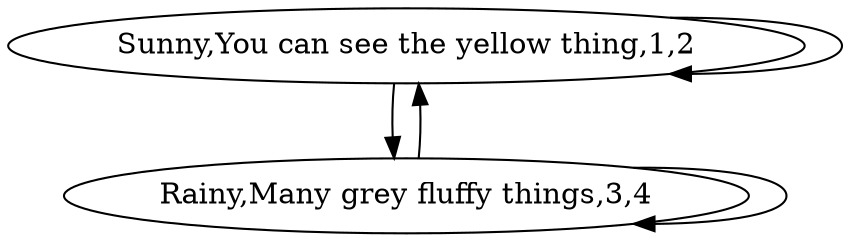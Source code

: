 digraph G {
0[label="Sunny,You can see the yellow thing,1,2"];
1[label="Rainy,Many grey fluffy things,3,4"];
0->0 ;
0->1 ;
1->0 ;
1->1 ;
}

